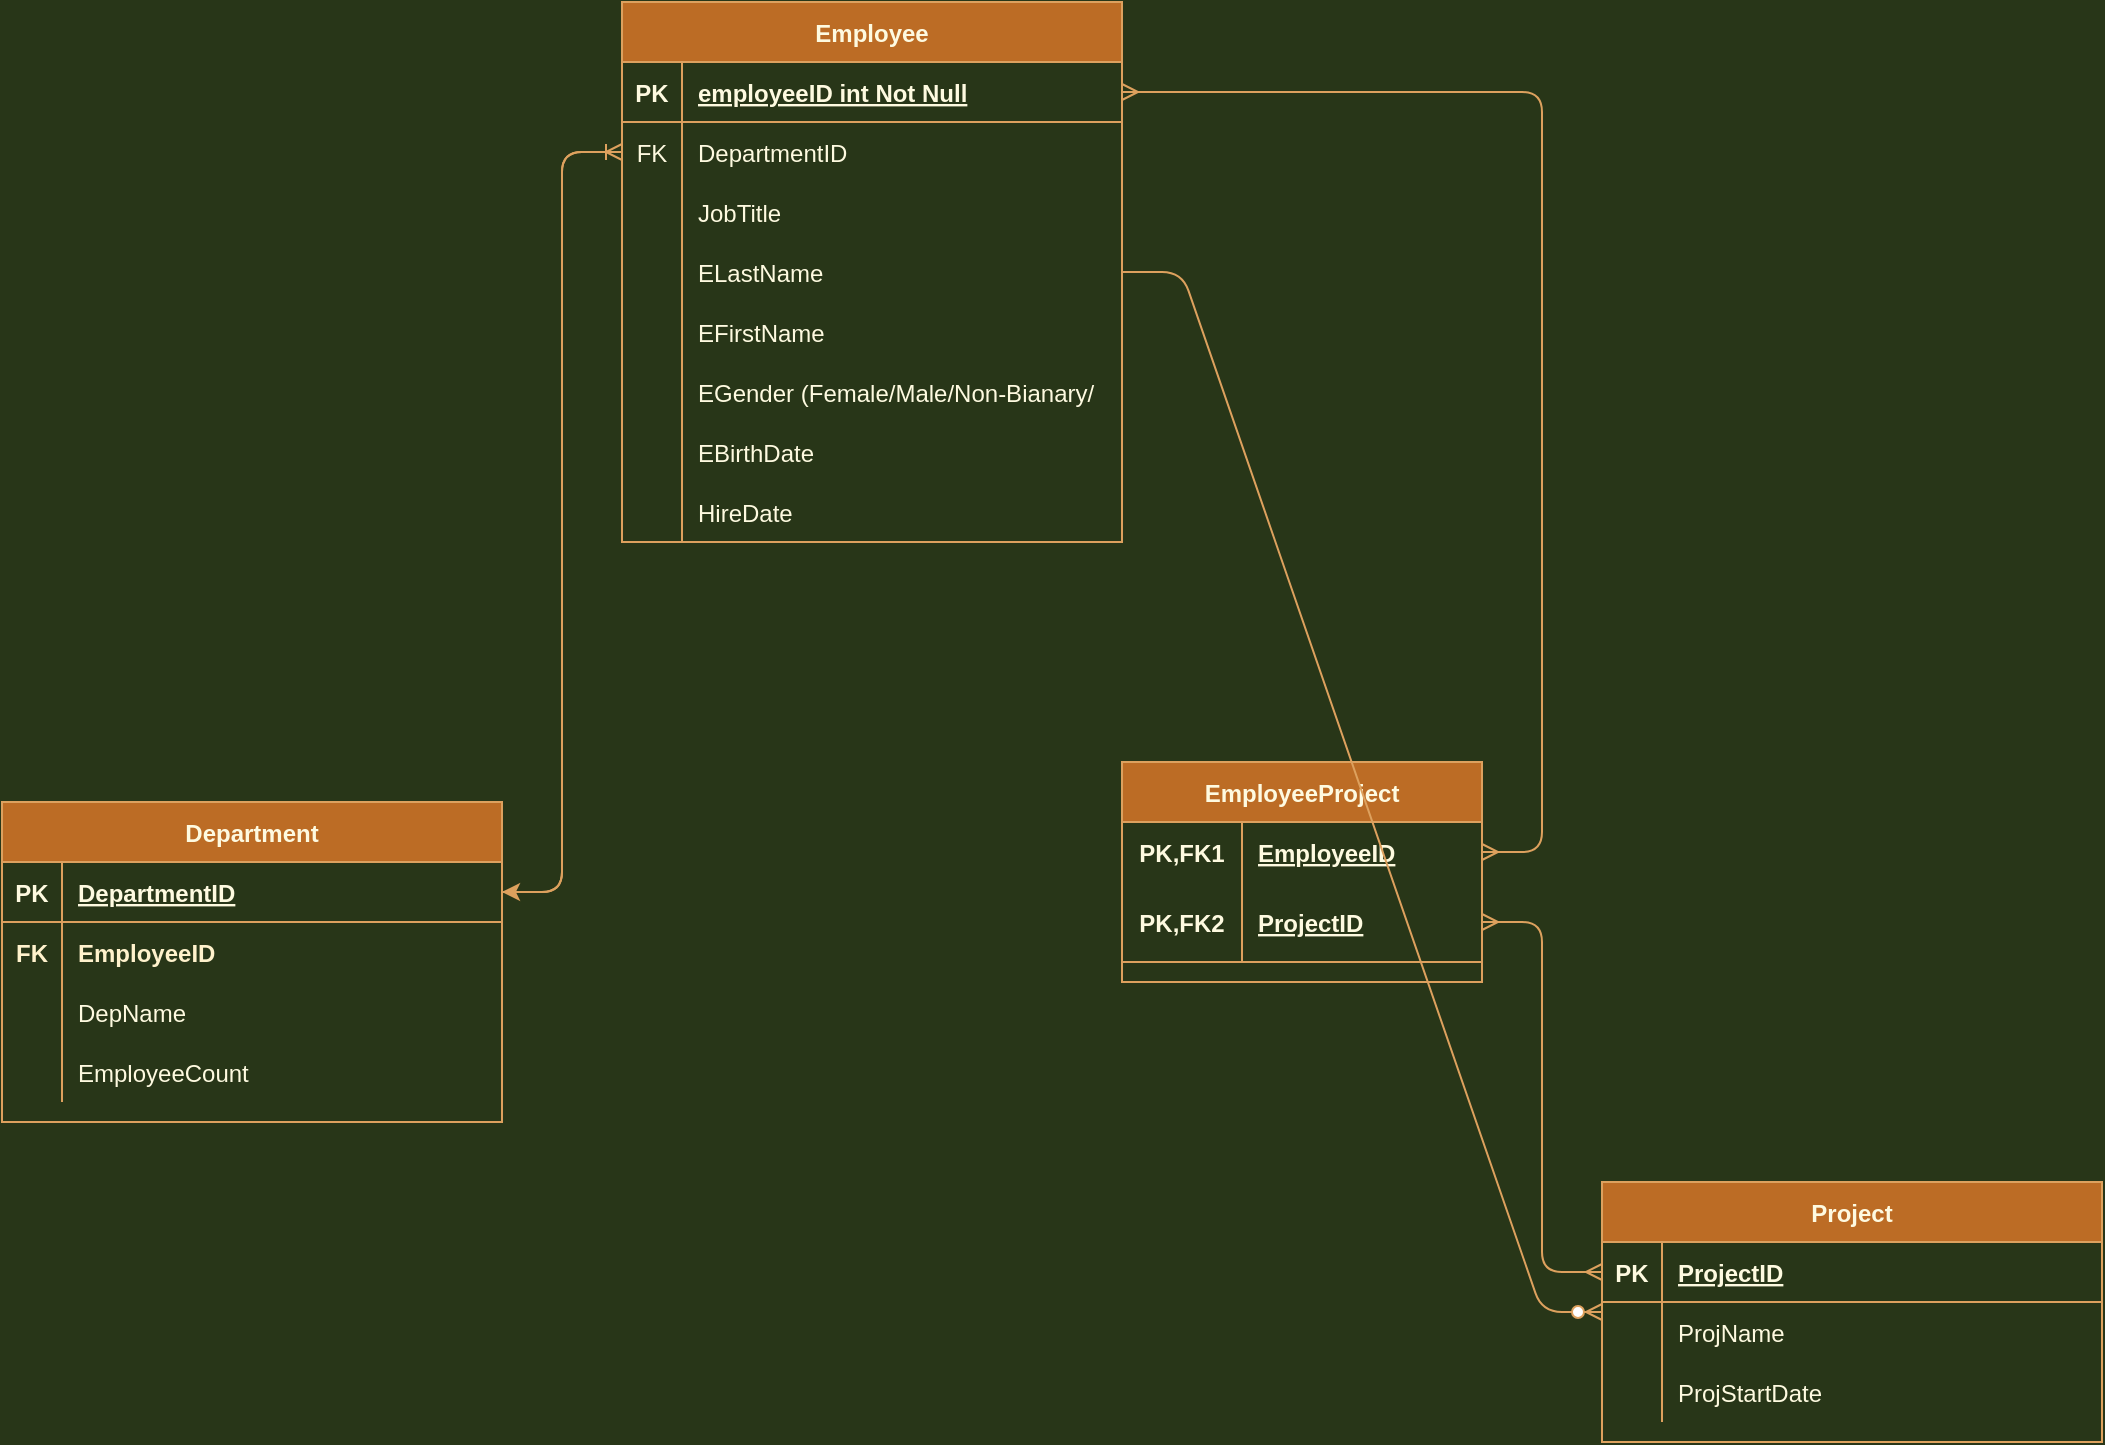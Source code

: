 <mxfile version="14.1.8" type="device"><diagram id="R2lEEEUBdFMjLlhIrx00" name="Page-1"><mxGraphModel dx="1086" dy="806" grid="1" gridSize="10" guides="1" tooltips="1" connect="1" arrows="1" fold="1" page="1" pageScale="1" pageWidth="1100" pageHeight="850" background="#283618" math="0" shadow="0" extFonts="Permanent Marker^https://fonts.googleapis.com/css?family=Permanent+Marker"><root><mxCell id="0"/><mxCell id="1" parent="0"/><mxCell id="C-vyLk0tnHw3VtMMgP7b-2" value="Department" style="shape=table;startSize=30;container=1;collapsible=1;childLayout=tableLayout;fixedRows=1;rowLines=0;fontStyle=1;align=center;resizeLast=1;fillColor=#BC6C25;strokeColor=#DDA15E;fontColor=#FEFAE0;" parent="1" vertex="1"><mxGeometry x="30" y="440" width="250" height="160" as="geometry"/></mxCell><mxCell id="C-vyLk0tnHw3VtMMgP7b-3" value="" style="shape=partialRectangle;collapsible=0;dropTarget=0;pointerEvents=0;fillColor=none;points=[[0,0.5],[1,0.5]];portConstraint=eastwest;top=0;left=0;right=0;bottom=1;strokeColor=#DDA15E;fontColor=#FEFAE0;" parent="C-vyLk0tnHw3VtMMgP7b-2" vertex="1"><mxGeometry y="30" width="250" height="30" as="geometry"/></mxCell><mxCell id="C-vyLk0tnHw3VtMMgP7b-4" value="PK" style="shape=partialRectangle;overflow=hidden;connectable=0;fillColor=none;top=0;left=0;bottom=0;right=0;fontStyle=1;strokeColor=#DDA15E;fontColor=#FEFAE0;" parent="C-vyLk0tnHw3VtMMgP7b-3" vertex="1"><mxGeometry width="30" height="30" as="geometry"/></mxCell><mxCell id="C-vyLk0tnHw3VtMMgP7b-5" value="DepartmentID" style="shape=partialRectangle;overflow=hidden;connectable=0;fillColor=none;top=0;left=0;bottom=0;right=0;align=left;spacingLeft=6;fontStyle=5;strokeColor=#DDA15E;fontColor=#FEFAE0;" parent="C-vyLk0tnHw3VtMMgP7b-3" vertex="1"><mxGeometry x="30" width="220" height="30" as="geometry"/></mxCell><mxCell id="x3WtcIHtlvrq4YfdKcL1-60" value="" style="shape=partialRectangle;collapsible=0;dropTarget=0;pointerEvents=0;fillColor=none;top=0;left=0;bottom=0;right=0;points=[[0,0.5],[1,0.5]];portConstraint=eastwest;rounded=0;sketch=0;strokeColor=#DDA15E;fontColor=#FEFAE0;" vertex="1" parent="C-vyLk0tnHw3VtMMgP7b-2"><mxGeometry y="60" width="250" height="30" as="geometry"/></mxCell><mxCell id="x3WtcIHtlvrq4YfdKcL1-61" value="FK" style="shape=partialRectangle;connectable=0;fillColor=none;top=0;left=0;bottom=0;right=0;fontStyle=1;overflow=hidden;fontColor=#FFF2CC;" vertex="1" parent="x3WtcIHtlvrq4YfdKcL1-60"><mxGeometry width="30" height="30" as="geometry"/></mxCell><mxCell id="x3WtcIHtlvrq4YfdKcL1-62" value="EmployeeID" style="shape=partialRectangle;connectable=0;fillColor=none;top=0;left=0;bottom=0;right=0;align=left;spacingLeft=6;fontStyle=1;overflow=hidden;fontColor=#FFF2CC;" vertex="1" parent="x3WtcIHtlvrq4YfdKcL1-60"><mxGeometry x="30" width="220" height="30" as="geometry"/></mxCell><mxCell id="C-vyLk0tnHw3VtMMgP7b-6" value="" style="shape=partialRectangle;collapsible=0;dropTarget=0;pointerEvents=0;fillColor=none;points=[[0,0.5],[1,0.5]];portConstraint=eastwest;top=0;left=0;right=0;bottom=0;strokeColor=#DDA15E;fontColor=#FEFAE0;" parent="C-vyLk0tnHw3VtMMgP7b-2" vertex="1"><mxGeometry y="90" width="250" height="30" as="geometry"/></mxCell><mxCell id="C-vyLk0tnHw3VtMMgP7b-7" value="" style="shape=partialRectangle;overflow=hidden;connectable=0;fillColor=none;top=0;left=0;bottom=0;right=0;strokeColor=#DDA15E;fontColor=#FEFAE0;" parent="C-vyLk0tnHw3VtMMgP7b-6" vertex="1"><mxGeometry width="30" height="30" as="geometry"/></mxCell><mxCell id="C-vyLk0tnHw3VtMMgP7b-8" value="DepName" style="shape=partialRectangle;overflow=hidden;connectable=0;fillColor=none;top=0;left=0;bottom=0;right=0;align=left;spacingLeft=6;strokeColor=#DDA15E;fontColor=#FEFAE0;" parent="C-vyLk0tnHw3VtMMgP7b-6" vertex="1"><mxGeometry x="30" width="220" height="30" as="geometry"/></mxCell><mxCell id="C-vyLk0tnHw3VtMMgP7b-9" value="" style="shape=partialRectangle;collapsible=0;dropTarget=0;pointerEvents=0;fillColor=none;points=[[0,0.5],[1,0.5]];portConstraint=eastwest;top=0;left=0;right=0;bottom=0;strokeColor=#DDA15E;fontColor=#FEFAE0;" parent="C-vyLk0tnHw3VtMMgP7b-2" vertex="1"><mxGeometry y="120" width="250" height="30" as="geometry"/></mxCell><mxCell id="C-vyLk0tnHw3VtMMgP7b-10" value="" style="shape=partialRectangle;overflow=hidden;connectable=0;fillColor=none;top=0;left=0;bottom=0;right=0;strokeColor=#DDA15E;fontColor=#FEFAE0;" parent="C-vyLk0tnHw3VtMMgP7b-9" vertex="1"><mxGeometry width="30" height="30" as="geometry"/></mxCell><mxCell id="C-vyLk0tnHw3VtMMgP7b-11" value="EmployeeCount" style="shape=partialRectangle;overflow=hidden;connectable=0;fillColor=none;top=0;left=0;bottom=0;right=0;align=left;spacingLeft=6;strokeColor=#DDA15E;fontColor=#FEFAE0;" parent="C-vyLk0tnHw3VtMMgP7b-9" vertex="1"><mxGeometry x="30" width="220" height="30" as="geometry"/></mxCell><mxCell id="C-vyLk0tnHw3VtMMgP7b-13" value="Project" style="shape=table;startSize=30;container=1;collapsible=1;childLayout=tableLayout;fixedRows=1;rowLines=0;fontStyle=1;align=center;resizeLast=1;fillColor=#BC6C25;strokeColor=#DDA15E;fontColor=#FEFAE0;" parent="1" vertex="1"><mxGeometry x="830" y="630" width="250" height="130" as="geometry"/></mxCell><mxCell id="C-vyLk0tnHw3VtMMgP7b-14" value="" style="shape=partialRectangle;collapsible=0;dropTarget=0;pointerEvents=0;fillColor=none;points=[[0,0.5],[1,0.5]];portConstraint=eastwest;top=0;left=0;right=0;bottom=1;strokeColor=#DDA15E;fontColor=#FEFAE0;" parent="C-vyLk0tnHw3VtMMgP7b-13" vertex="1"><mxGeometry y="30" width="250" height="30" as="geometry"/></mxCell><mxCell id="C-vyLk0tnHw3VtMMgP7b-15" value="PK" style="shape=partialRectangle;overflow=hidden;connectable=0;fillColor=none;top=0;left=0;bottom=0;right=0;fontStyle=1;strokeColor=#DDA15E;fontColor=#FEFAE0;" parent="C-vyLk0tnHw3VtMMgP7b-14" vertex="1"><mxGeometry width="30" height="30" as="geometry"/></mxCell><mxCell id="C-vyLk0tnHw3VtMMgP7b-16" value="ProjectID" style="shape=partialRectangle;overflow=hidden;connectable=0;fillColor=none;top=0;left=0;bottom=0;right=0;align=left;spacingLeft=6;fontStyle=5;strokeColor=#DDA15E;fontColor=#FEFAE0;" parent="C-vyLk0tnHw3VtMMgP7b-14" vertex="1"><mxGeometry x="30" width="220" height="30" as="geometry"/></mxCell><mxCell id="C-vyLk0tnHw3VtMMgP7b-20" value="" style="shape=partialRectangle;collapsible=0;dropTarget=0;pointerEvents=0;fillColor=none;points=[[0,0.5],[1,0.5]];portConstraint=eastwest;top=0;left=0;right=0;bottom=0;strokeColor=#DDA15E;fontColor=#FEFAE0;" parent="C-vyLk0tnHw3VtMMgP7b-13" vertex="1"><mxGeometry y="60" width="250" height="30" as="geometry"/></mxCell><mxCell id="C-vyLk0tnHw3VtMMgP7b-21" value="" style="shape=partialRectangle;overflow=hidden;connectable=0;fillColor=none;top=0;left=0;bottom=0;right=0;strokeColor=#DDA15E;fontColor=#FEFAE0;" parent="C-vyLk0tnHw3VtMMgP7b-20" vertex="1"><mxGeometry width="30" height="30" as="geometry"/></mxCell><mxCell id="C-vyLk0tnHw3VtMMgP7b-22" value="ProjName" style="shape=partialRectangle;overflow=hidden;connectable=0;fillColor=none;top=0;left=0;bottom=0;right=0;align=left;spacingLeft=6;strokeColor=#DDA15E;fontColor=#FEFAE0;" parent="C-vyLk0tnHw3VtMMgP7b-20" vertex="1"><mxGeometry x="30" width="220" height="30" as="geometry"/></mxCell><mxCell id="x3WtcIHtlvrq4YfdKcL1-28" value="" style="shape=partialRectangle;collapsible=0;dropTarget=0;pointerEvents=0;fillColor=none;top=0;left=0;bottom=0;right=0;points=[[0,0.5],[1,0.5]];portConstraint=eastwest;strokeColor=#DDA15E;fontColor=#FEFAE0;" vertex="1" parent="C-vyLk0tnHw3VtMMgP7b-13"><mxGeometry y="90" width="250" height="30" as="geometry"/></mxCell><mxCell id="x3WtcIHtlvrq4YfdKcL1-29" value="" style="shape=partialRectangle;connectable=0;fillColor=none;top=0;left=0;bottom=0;right=0;editable=1;overflow=hidden;strokeColor=#DDA15E;fontColor=#FEFAE0;" vertex="1" parent="x3WtcIHtlvrq4YfdKcL1-28"><mxGeometry width="30" height="30" as="geometry"/></mxCell><mxCell id="x3WtcIHtlvrq4YfdKcL1-30" value="ProjStartDate" style="shape=partialRectangle;connectable=0;fillColor=none;top=0;left=0;bottom=0;right=0;align=left;spacingLeft=6;overflow=hidden;strokeColor=#DDA15E;fontColor=#FEFAE0;" vertex="1" parent="x3WtcIHtlvrq4YfdKcL1-28"><mxGeometry x="30" width="220" height="30" as="geometry"/></mxCell><mxCell id="C-vyLk0tnHw3VtMMgP7b-23" value="Employee" style="shape=table;startSize=30;container=1;collapsible=1;childLayout=tableLayout;fixedRows=1;rowLines=0;fontStyle=1;align=center;resizeLast=1;fillColor=#BC6C25;strokeColor=#DDA15E;fontColor=#FEFAE0;" parent="1" vertex="1"><mxGeometry x="340" y="40" width="250" height="270" as="geometry"/></mxCell><mxCell id="C-vyLk0tnHw3VtMMgP7b-24" value="" style="shape=partialRectangle;collapsible=0;dropTarget=0;pointerEvents=0;fillColor=none;points=[[0,0.5],[1,0.5]];portConstraint=eastwest;top=0;left=0;right=0;bottom=1;strokeColor=#DDA15E;fontColor=#FEFAE0;" parent="C-vyLk0tnHw3VtMMgP7b-23" vertex="1"><mxGeometry y="30" width="250" height="30" as="geometry"/></mxCell><mxCell id="C-vyLk0tnHw3VtMMgP7b-25" value="PK" style="shape=partialRectangle;overflow=hidden;connectable=0;fillColor=none;top=0;left=0;bottom=0;right=0;fontStyle=1;strokeColor=#DDA15E;fontColor=#FEFAE0;" parent="C-vyLk0tnHw3VtMMgP7b-24" vertex="1"><mxGeometry width="30" height="30" as="geometry"/></mxCell><mxCell id="C-vyLk0tnHw3VtMMgP7b-26" value="employeeID int Not Null" style="shape=partialRectangle;overflow=hidden;connectable=0;fillColor=none;top=0;left=0;bottom=0;right=0;align=left;spacingLeft=6;fontStyle=5;strokeColor=#DDA15E;fontColor=#FEFAE0;" parent="C-vyLk0tnHw3VtMMgP7b-24" vertex="1"><mxGeometry x="30" width="220" height="30" as="geometry"/></mxCell><mxCell id="x3WtcIHtlvrq4YfdKcL1-14" value="" style="shape=partialRectangle;collapsible=0;dropTarget=0;pointerEvents=0;fillColor=none;top=0;left=0;bottom=0;right=0;points=[[0,0.5],[1,0.5]];portConstraint=eastwest;strokeColor=#DDA15E;fontColor=#FEFAE0;" vertex="1" parent="C-vyLk0tnHw3VtMMgP7b-23"><mxGeometry y="60" width="250" height="30" as="geometry"/></mxCell><mxCell id="x3WtcIHtlvrq4YfdKcL1-15" value="FK" style="shape=partialRectangle;connectable=0;fillColor=none;top=0;left=0;bottom=0;right=0;fontStyle=0;overflow=hidden;strokeColor=#DDA15E;fontColor=#FEFAE0;" vertex="1" parent="x3WtcIHtlvrq4YfdKcL1-14"><mxGeometry width="30" height="30" as="geometry"/></mxCell><mxCell id="x3WtcIHtlvrq4YfdKcL1-16" value="DepartmentID" style="shape=partialRectangle;connectable=0;fillColor=none;top=0;left=0;bottom=0;right=0;align=left;spacingLeft=6;fontStyle=0;overflow=hidden;strokeColor=#DDA15E;fontColor=#FEFAE0;" vertex="1" parent="x3WtcIHtlvrq4YfdKcL1-14"><mxGeometry x="30" width="220" height="30" as="geometry"/></mxCell><mxCell id="C-vyLk0tnHw3VtMMgP7b-27" value="" style="shape=partialRectangle;collapsible=0;dropTarget=0;pointerEvents=0;fillColor=none;points=[[0,0.5],[1,0.5]];portConstraint=eastwest;top=0;left=0;right=0;bottom=0;strokeColor=#DDA15E;fontColor=#FEFAE0;" parent="C-vyLk0tnHw3VtMMgP7b-23" vertex="1"><mxGeometry y="90" width="250" height="30" as="geometry"/></mxCell><mxCell id="C-vyLk0tnHw3VtMMgP7b-28" value="" style="shape=partialRectangle;overflow=hidden;connectable=0;fillColor=none;top=0;left=0;bottom=0;right=0;strokeColor=#DDA15E;fontColor=#FEFAE0;" parent="C-vyLk0tnHw3VtMMgP7b-27" vertex="1"><mxGeometry width="30" height="30" as="geometry"/></mxCell><mxCell id="C-vyLk0tnHw3VtMMgP7b-29" value="JobTitle" style="shape=partialRectangle;overflow=hidden;connectable=0;fillColor=none;top=0;left=0;bottom=0;right=0;align=left;spacingLeft=6;strokeColor=#DDA15E;fontColor=#FEFAE0;" parent="C-vyLk0tnHw3VtMMgP7b-27" vertex="1"><mxGeometry x="30" width="220" height="30" as="geometry"/></mxCell><mxCell id="x3WtcIHtlvrq4YfdKcL1-2" value="" style="shape=partialRectangle;collapsible=0;dropTarget=0;pointerEvents=0;fillColor=none;top=0;left=0;bottom=0;right=0;points=[[0,0.5],[1,0.5]];portConstraint=eastwest;strokeColor=#DDA15E;fontColor=#FEFAE0;" vertex="1" parent="C-vyLk0tnHw3VtMMgP7b-23"><mxGeometry y="120" width="250" height="30" as="geometry"/></mxCell><mxCell id="x3WtcIHtlvrq4YfdKcL1-3" value="" style="shape=partialRectangle;connectable=0;fillColor=none;top=0;left=0;bottom=0;right=0;editable=1;overflow=hidden;strokeColor=#DDA15E;fontColor=#FEFAE0;" vertex="1" parent="x3WtcIHtlvrq4YfdKcL1-2"><mxGeometry width="30" height="30" as="geometry"/></mxCell><mxCell id="x3WtcIHtlvrq4YfdKcL1-4" value="ELastName" style="shape=partialRectangle;connectable=0;fillColor=none;top=0;left=0;bottom=0;right=0;align=left;spacingLeft=6;overflow=hidden;strokeColor=#DDA15E;fontColor=#FEFAE0;" vertex="1" parent="x3WtcIHtlvrq4YfdKcL1-2"><mxGeometry x="30" width="220" height="30" as="geometry"/></mxCell><mxCell id="x3WtcIHtlvrq4YfdKcL1-6" value="" style="shape=partialRectangle;collapsible=0;dropTarget=0;pointerEvents=0;fillColor=none;top=0;left=0;bottom=0;right=0;points=[[0,0.5],[1,0.5]];portConstraint=eastwest;strokeColor=#DDA15E;fontColor=#FEFAE0;" vertex="1" parent="C-vyLk0tnHw3VtMMgP7b-23"><mxGeometry y="150" width="250" height="30" as="geometry"/></mxCell><mxCell id="x3WtcIHtlvrq4YfdKcL1-7" value="" style="shape=partialRectangle;connectable=0;fillColor=none;top=0;left=0;bottom=0;right=0;editable=1;overflow=hidden;strokeColor=#DDA15E;fontColor=#FEFAE0;" vertex="1" parent="x3WtcIHtlvrq4YfdKcL1-6"><mxGeometry width="30" height="30" as="geometry"/></mxCell><mxCell id="x3WtcIHtlvrq4YfdKcL1-8" value="EFirstName" style="shape=partialRectangle;connectable=0;fillColor=none;top=0;left=0;bottom=0;right=0;align=left;spacingLeft=6;overflow=hidden;strokeColor=#DDA15E;fontColor=#FEFAE0;" vertex="1" parent="x3WtcIHtlvrq4YfdKcL1-6"><mxGeometry x="30" width="220" height="30" as="geometry"/></mxCell><mxCell id="x3WtcIHtlvrq4YfdKcL1-18" value="" style="shape=partialRectangle;collapsible=0;dropTarget=0;pointerEvents=0;fillColor=none;top=0;left=0;bottom=0;right=0;points=[[0,0.5],[1,0.5]];portConstraint=eastwest;strokeColor=#DDA15E;fontColor=#FEFAE0;" vertex="1" parent="C-vyLk0tnHw3VtMMgP7b-23"><mxGeometry y="180" width="250" height="30" as="geometry"/></mxCell><mxCell id="x3WtcIHtlvrq4YfdKcL1-19" value="" style="shape=partialRectangle;connectable=0;fillColor=none;top=0;left=0;bottom=0;right=0;editable=1;overflow=hidden;strokeColor=#DDA15E;fontColor=#FEFAE0;" vertex="1" parent="x3WtcIHtlvrq4YfdKcL1-18"><mxGeometry width="30" height="30" as="geometry"/></mxCell><mxCell id="x3WtcIHtlvrq4YfdKcL1-20" value="EGender (Female/Male/Non-Bianary/" style="shape=partialRectangle;connectable=0;fillColor=none;top=0;left=0;bottom=0;right=0;align=left;spacingLeft=6;overflow=hidden;strokeColor=#DDA15E;fontColor=#FEFAE0;" vertex="1" parent="x3WtcIHtlvrq4YfdKcL1-18"><mxGeometry x="30" width="220" height="30" as="geometry"/></mxCell><mxCell id="x3WtcIHtlvrq4YfdKcL1-21" value="" style="shape=partialRectangle;collapsible=0;dropTarget=0;pointerEvents=0;fillColor=none;top=0;left=0;bottom=0;right=0;points=[[0,0.5],[1,0.5]];portConstraint=eastwest;strokeColor=#DDA15E;fontColor=#FEFAE0;" vertex="1" parent="C-vyLk0tnHw3VtMMgP7b-23"><mxGeometry y="210" width="250" height="30" as="geometry"/></mxCell><mxCell id="x3WtcIHtlvrq4YfdKcL1-22" value="" style="shape=partialRectangle;connectable=0;fillColor=none;top=0;left=0;bottom=0;right=0;editable=1;overflow=hidden;strokeColor=#DDA15E;fontColor=#FEFAE0;" vertex="1" parent="x3WtcIHtlvrq4YfdKcL1-21"><mxGeometry width="30" height="30" as="geometry"/></mxCell><mxCell id="x3WtcIHtlvrq4YfdKcL1-23" value="EBirthDate" style="shape=partialRectangle;connectable=0;fillColor=none;top=0;left=0;bottom=0;right=0;align=left;spacingLeft=6;overflow=hidden;strokeColor=#DDA15E;fontColor=#FEFAE0;" vertex="1" parent="x3WtcIHtlvrq4YfdKcL1-21"><mxGeometry x="30" width="220" height="30" as="geometry"/></mxCell><mxCell id="x3WtcIHtlvrq4YfdKcL1-24" value="" style="shape=partialRectangle;collapsible=0;dropTarget=0;pointerEvents=0;fillColor=none;top=0;left=0;bottom=0;right=0;points=[[0,0.5],[1,0.5]];portConstraint=eastwest;strokeColor=#DDA15E;fontColor=#FEFAE0;" vertex="1" parent="C-vyLk0tnHw3VtMMgP7b-23"><mxGeometry y="240" width="250" height="30" as="geometry"/></mxCell><mxCell id="x3WtcIHtlvrq4YfdKcL1-25" value="" style="shape=partialRectangle;connectable=0;fillColor=none;top=0;left=0;bottom=0;right=0;editable=1;overflow=hidden;strokeColor=#DDA15E;fontColor=#FEFAE0;" vertex="1" parent="x3WtcIHtlvrq4YfdKcL1-24"><mxGeometry width="30" height="30" as="geometry"/></mxCell><mxCell id="x3WtcIHtlvrq4YfdKcL1-26" value="HireDate" style="shape=partialRectangle;connectable=0;fillColor=none;top=0;left=0;bottom=0;right=0;align=left;spacingLeft=6;overflow=hidden;strokeColor=#DDA15E;fontColor=#FEFAE0;" vertex="1" parent="x3WtcIHtlvrq4YfdKcL1-24"><mxGeometry x="30" width="220" height="30" as="geometry"/></mxCell><mxCell id="x3WtcIHtlvrq4YfdKcL1-35" value="EmployeeProject" style="shape=table;startSize=30;container=1;collapsible=1;childLayout=tableLayout;fixedRows=1;rowLines=0;fontStyle=1;align=center;resizeLast=1;fillColor=#BC6C25;strokeColor=#DDA15E;fontColor=#FEFAE0;" vertex="1" parent="1"><mxGeometry x="590" y="420" width="180" height="110" as="geometry"/></mxCell><mxCell id="x3WtcIHtlvrq4YfdKcL1-36" value="" style="shape=partialRectangle;collapsible=0;dropTarget=0;pointerEvents=0;fillColor=none;top=0;left=0;bottom=0;right=0;points=[[0,0.5],[1,0.5]];portConstraint=eastwest;strokeColor=#DDA15E;fontColor=#FEFAE0;" vertex="1" parent="x3WtcIHtlvrq4YfdKcL1-35"><mxGeometry y="30" width="180" height="30" as="geometry"/></mxCell><mxCell id="x3WtcIHtlvrq4YfdKcL1-37" value="PK,FK1" style="shape=partialRectangle;connectable=0;fillColor=none;top=0;left=0;bottom=0;right=0;fontStyle=1;overflow=hidden;strokeColor=#DDA15E;fontColor=#FEFAE0;" vertex="1" parent="x3WtcIHtlvrq4YfdKcL1-36"><mxGeometry width="60" height="30" as="geometry"/></mxCell><mxCell id="x3WtcIHtlvrq4YfdKcL1-38" value="EmployeeID" style="shape=partialRectangle;connectable=0;fillColor=none;top=0;left=0;bottom=0;right=0;align=left;spacingLeft=6;fontStyle=5;overflow=hidden;strokeColor=#DDA15E;fontColor=#FEFAE0;" vertex="1" parent="x3WtcIHtlvrq4YfdKcL1-36"><mxGeometry x="60" width="120" height="30" as="geometry"/></mxCell><mxCell id="x3WtcIHtlvrq4YfdKcL1-39" value="" style="shape=partialRectangle;collapsible=0;dropTarget=0;pointerEvents=0;fillColor=none;top=0;left=0;bottom=1;right=0;points=[[0,0.5],[1,0.5]];portConstraint=eastwest;strokeColor=#DDA15E;fontColor=#FEFAE0;" vertex="1" parent="x3WtcIHtlvrq4YfdKcL1-35"><mxGeometry y="60" width="180" height="40" as="geometry"/></mxCell><mxCell id="x3WtcIHtlvrq4YfdKcL1-40" value="PK,FK2" style="shape=partialRectangle;connectable=0;fillColor=none;top=0;left=0;bottom=0;right=0;fontStyle=1;overflow=hidden;strokeColor=#DDA15E;fontColor=#FEFAE0;" vertex="1" parent="x3WtcIHtlvrq4YfdKcL1-39"><mxGeometry width="60" height="40" as="geometry"/></mxCell><mxCell id="x3WtcIHtlvrq4YfdKcL1-41" value="ProjectID" style="shape=partialRectangle;connectable=0;fillColor=none;top=0;left=0;bottom=0;right=0;align=left;spacingLeft=6;fontStyle=5;overflow=hidden;strokeColor=#DDA15E;fontColor=#FEFAE0;" vertex="1" parent="x3WtcIHtlvrq4YfdKcL1-39"><mxGeometry x="60" width="120" height="40" as="geometry"/></mxCell><mxCell id="x3WtcIHtlvrq4YfdKcL1-55" value="" style="edgeStyle=entityRelationEdgeStyle;fontSize=12;html=1;endArrow=ERmany;startArrow=ERmany;strokeColor=#DDA15E;fontColor=#FEFAE0;labelBackgroundColor=#283618;" edge="1" parent="1" source="x3WtcIHtlvrq4YfdKcL1-36" target="C-vyLk0tnHw3VtMMgP7b-24"><mxGeometry width="100" height="100" relative="1" as="geometry"><mxPoint x="10" y="550" as="sourcePoint"/><mxPoint x="110" y="450" as="targetPoint"/></mxGeometry></mxCell><mxCell id="x3WtcIHtlvrq4YfdKcL1-56" value="" style="edgeStyle=entityRelationEdgeStyle;fontSize=12;html=1;endArrow=ERmany;startArrow=ERmany;strokeColor=#DDA15E;fontColor=#FEFAE0;labelBackgroundColor=#283618;" edge="1" parent="1" source="x3WtcIHtlvrq4YfdKcL1-39" target="C-vyLk0tnHw3VtMMgP7b-14"><mxGeometry width="100" height="100" relative="1" as="geometry"><mxPoint x="360" y="660" as="sourcePoint"/><mxPoint x="460" y="560" as="targetPoint"/></mxGeometry></mxCell><mxCell id="x3WtcIHtlvrq4YfdKcL1-57" value="" style="edgeStyle=entityRelationEdgeStyle;fontSize=12;html=1;endArrow=ERoneToMany;entryX=0;entryY=0.5;entryDx=0;entryDy=0;strokeColor=#DDA15E;fontColor=#FEFAE0;labelBackgroundColor=#283618;" edge="1" parent="1" source="C-vyLk0tnHw3VtMMgP7b-3" target="x3WtcIHtlvrq4YfdKcL1-14"><mxGeometry width="100" height="100" relative="1" as="geometry"><mxPoint x="-154" y="85" as="sourcePoint"/><mxPoint x="400" y="90" as="targetPoint"/></mxGeometry></mxCell><mxCell id="x3WtcIHtlvrq4YfdKcL1-59" style="edgeStyle=orthogonalEdgeStyle;curved=0;rounded=1;sketch=0;orthogonalLoop=1;jettySize=auto;html=1;exitX=0;exitY=0.5;exitDx=0;exitDy=0;entryX=1;entryY=0.5;entryDx=0;entryDy=0;strokeColor=#DDA15E;fillColor=#BC6C25;fontColor=#FEFAE0;" edge="1" parent="1" source="x3WtcIHtlvrq4YfdKcL1-14" target="C-vyLk0tnHw3VtMMgP7b-3"><mxGeometry relative="1" as="geometry"/></mxCell><mxCell id="x3WtcIHtlvrq4YfdKcL1-63" value="" style="edgeStyle=entityRelationEdgeStyle;fontSize=12;html=1;endArrow=ERzeroToMany;endFill=1;strokeColor=#DDA15E;fillColor=#BC6C25;" edge="1" parent="1" source="C-vyLk0tnHw3VtMMgP7b-23" target="C-vyLk0tnHw3VtMMgP7b-13"><mxGeometry width="100" height="100" relative="1" as="geometry"><mxPoint x="730" y="260" as="sourcePoint"/><mxPoint x="830" y="160" as="targetPoint"/></mxGeometry></mxCell></root></mxGraphModel></diagram></mxfile>